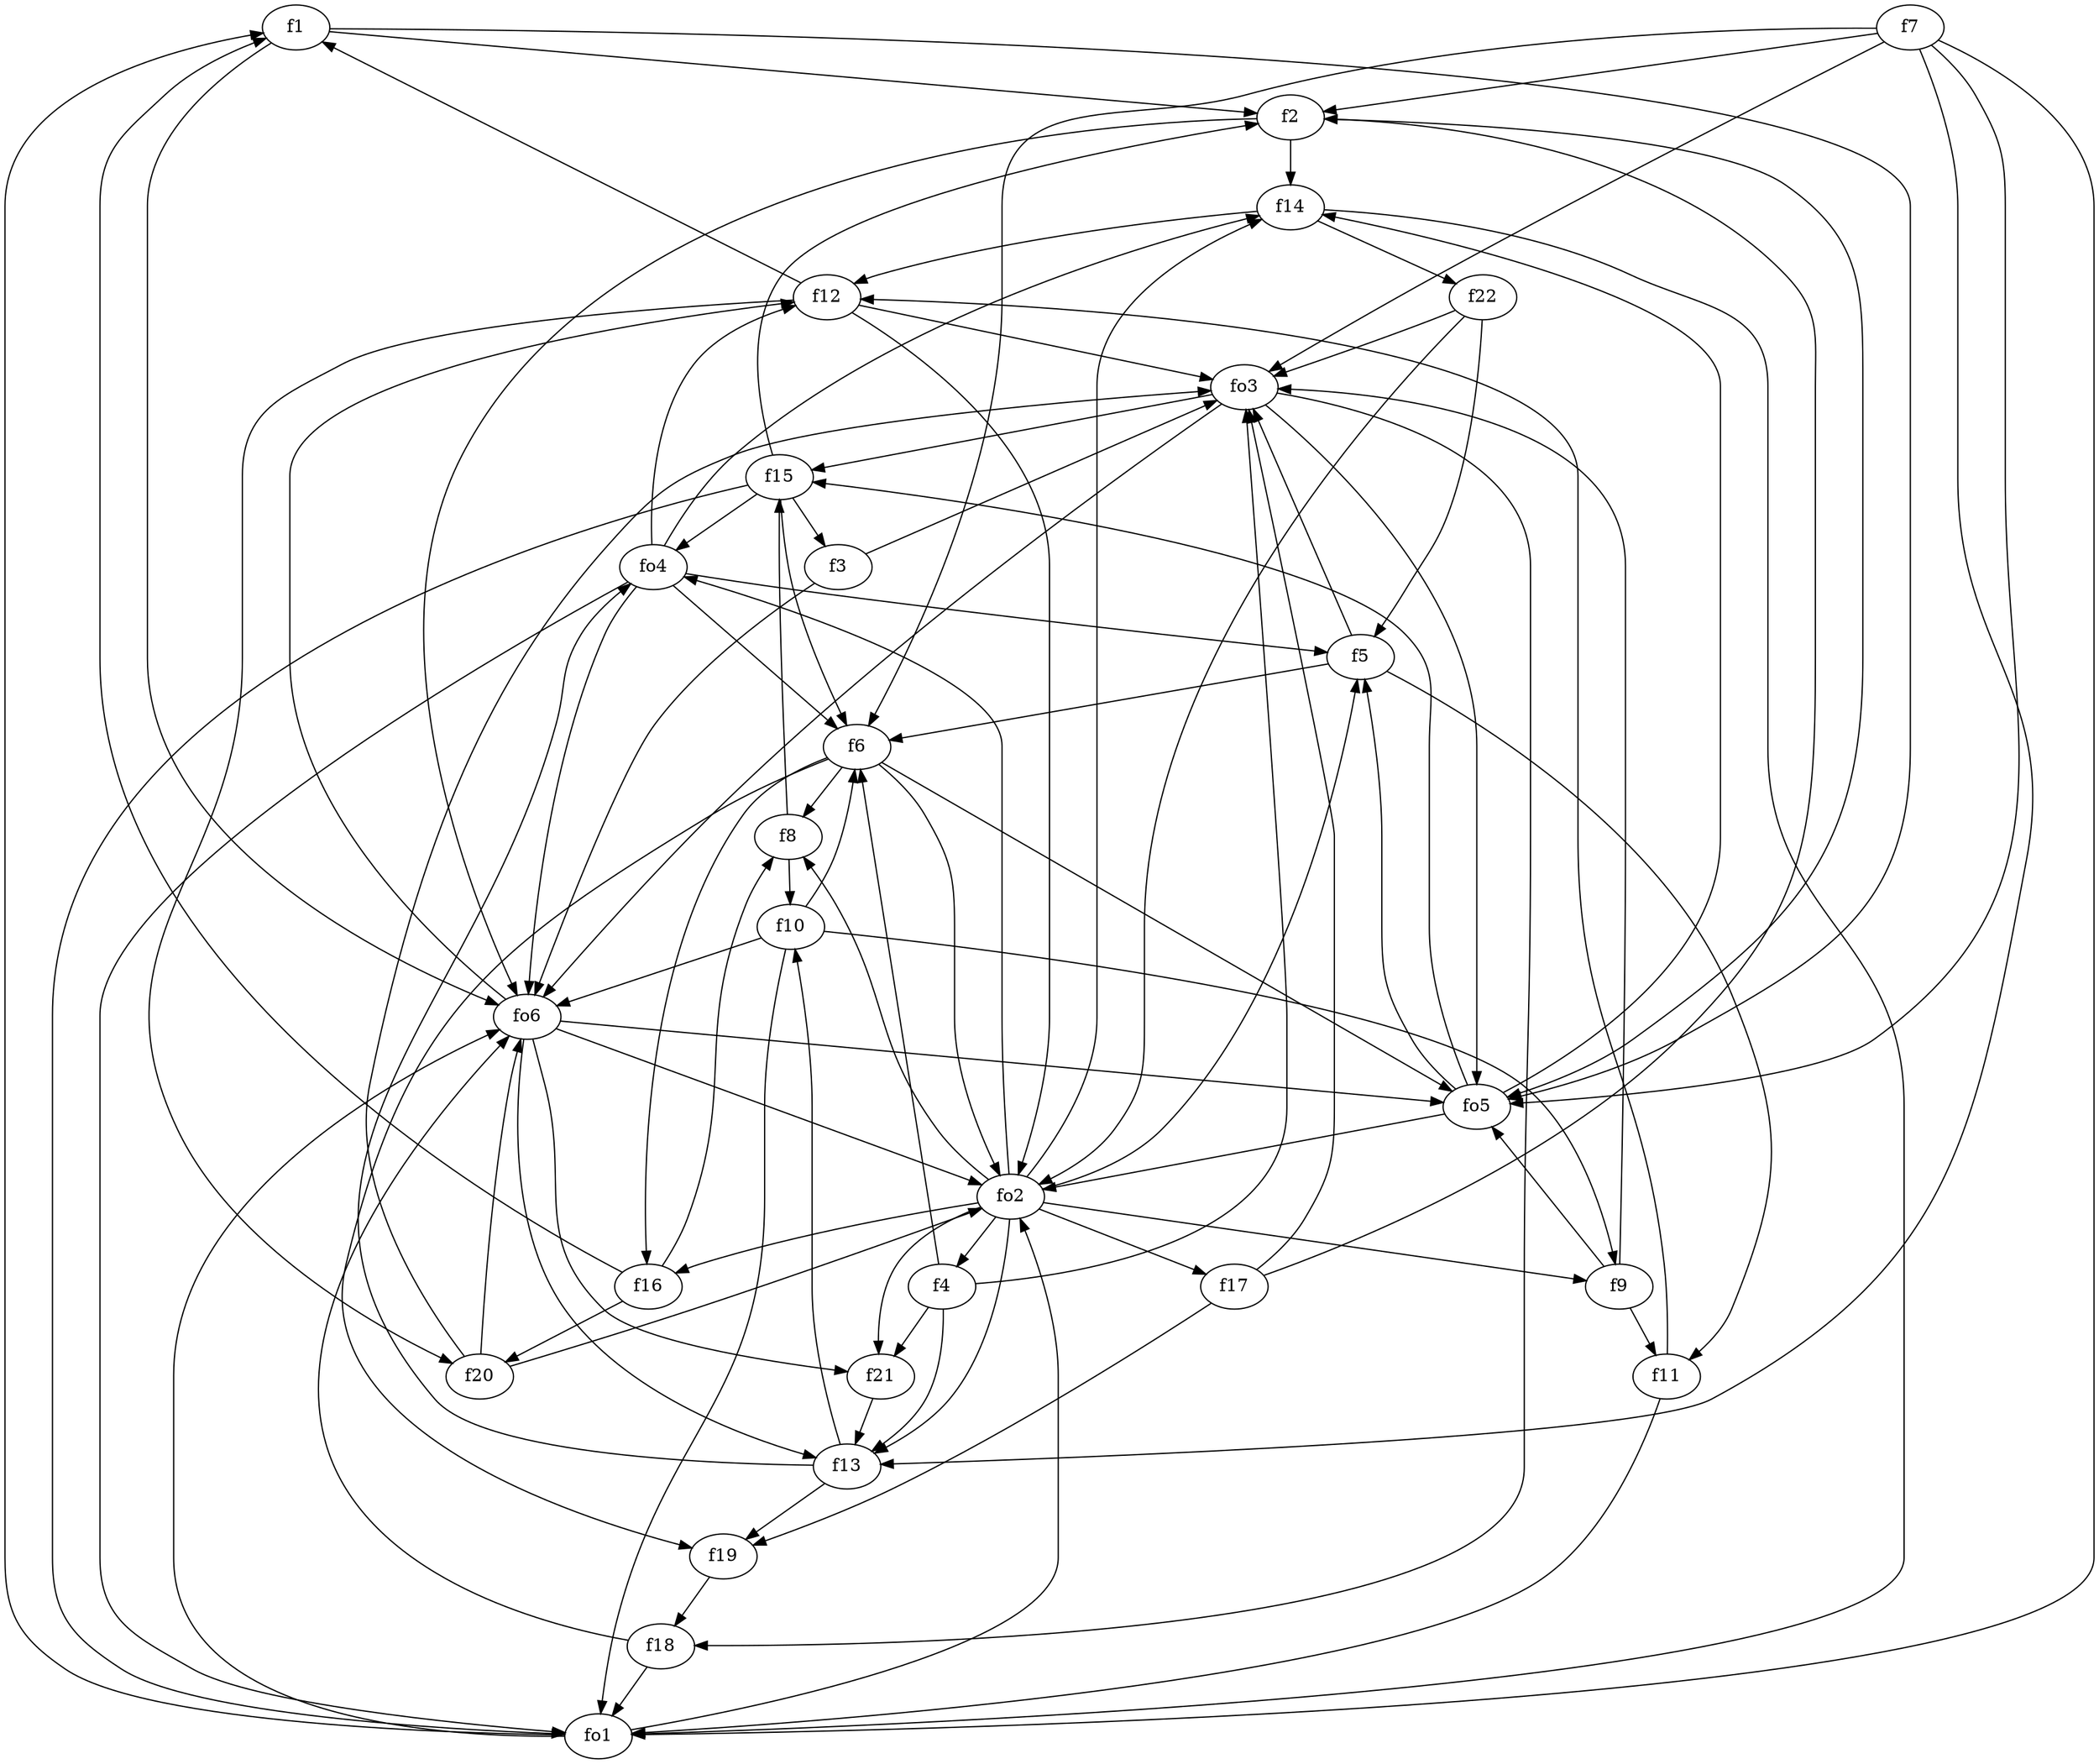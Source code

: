 strict digraph  {
f1;
f2;
f3;
f4;
f5;
f6;
f7;
f8;
f9;
f10;
f11;
f12;
f13;
f14;
f15;
f16;
f17;
f18;
f19;
f20;
f21;
f22;
fo1;
fo2;
fo3;
fo4;
fo5;
fo6;
f1 -> f2  [weight=2];
f1 -> fo5  [weight=2];
f1 -> fo6  [weight=2];
f2 -> f14  [weight=2];
f2 -> fo6  [weight=2];
f2 -> fo5  [weight=2];
f3 -> fo6  [weight=2];
f3 -> fo3  [weight=2];
f4 -> fo3  [weight=2];
f4 -> f6  [weight=2];
f4 -> f21  [weight=2];
f4 -> f13  [weight=2];
f5 -> f11  [weight=2];
f5 -> fo3  [weight=2];
f5 -> f6  [weight=2];
f6 -> fo5  [weight=2];
f6 -> f19  [weight=2];
f6 -> f8  [weight=2];
f6 -> f16  [weight=2];
f6 -> fo2  [weight=2];
f7 -> fo5  [weight=2];
f7 -> f2  [weight=2];
f7 -> fo1  [weight=2];
f7 -> f6  [weight=2];
f7 -> f13  [weight=2];
f7 -> fo3  [weight=2];
f8 -> f10  [weight=2];
f8 -> f15  [weight=2];
f9 -> fo3  [weight=2];
f9 -> f11  [weight=2];
f9 -> fo5  [weight=2];
f10 -> fo1  [weight=2];
f10 -> fo6  [weight=2];
f10 -> f6  [weight=2];
f10 -> f9  [weight=2];
f11 -> fo1  [weight=2];
f11 -> f12  [weight=2];
f12 -> f20  [weight=2];
f12 -> fo2  [weight=2];
f12 -> fo3  [weight=2];
f12 -> f1  [weight=2];
f13 -> f10  [weight=2];
f13 -> fo4  [weight=2];
f13 -> f19  [weight=2];
f14 -> f12  [weight=2];
f14 -> f22  [weight=2];
f14 -> fo1  [weight=2];
f15 -> f2  [weight=2];
f15 -> f6  [weight=2];
f15 -> f3  [weight=2];
f15 -> fo4  [weight=2];
f15 -> fo1  [weight=2];
f16 -> f20  [weight=2];
f16 -> f1  [weight=2];
f16 -> f8  [weight=2];
f17 -> fo3  [weight=2];
f17 -> f19  [weight=2];
f17 -> f2  [weight=2];
f18 -> fo6  [weight=2];
f18 -> fo1  [weight=2];
f19 -> f18  [weight=2];
f20 -> fo6  [weight=2];
f20 -> fo2  [weight=2];
f20 -> fo3  [weight=2];
f21 -> f13  [weight=2];
f22 -> fo3  [weight=2];
f22 -> f5  [weight=2];
f22 -> fo2  [weight=2];
fo1 -> fo2  [weight=2];
fo1 -> fo6  [weight=2];
fo1 -> f1  [weight=2];
fo2 -> f21  [weight=2];
fo2 -> f4  [weight=2];
fo2 -> f8  [weight=2];
fo2 -> f17  [weight=2];
fo2 -> f13  [weight=2];
fo2 -> f16  [weight=2];
fo2 -> f9  [weight=2];
fo2 -> f14  [weight=2];
fo2 -> f5  [weight=2];
fo2 -> fo4  [weight=2];
fo3 -> f15  [weight=2];
fo3 -> fo6  [weight=2];
fo3 -> fo5  [weight=2];
fo3 -> f18  [weight=2];
fo4 -> fo6  [weight=2];
fo4 -> fo1  [weight=2];
fo4 -> f14  [weight=2];
fo4 -> f6  [weight=2];
fo4 -> f12  [weight=2];
fo4 -> f5  [weight=2];
fo5 -> f15  [weight=2];
fo5 -> fo2  [weight=2];
fo5 -> f5  [weight=2];
fo5 -> f14  [weight=2];
fo6 -> f12  [weight=2];
fo6 -> fo5  [weight=2];
fo6 -> f13  [weight=2];
fo6 -> fo2  [weight=2];
fo6 -> f21  [weight=2];
}
